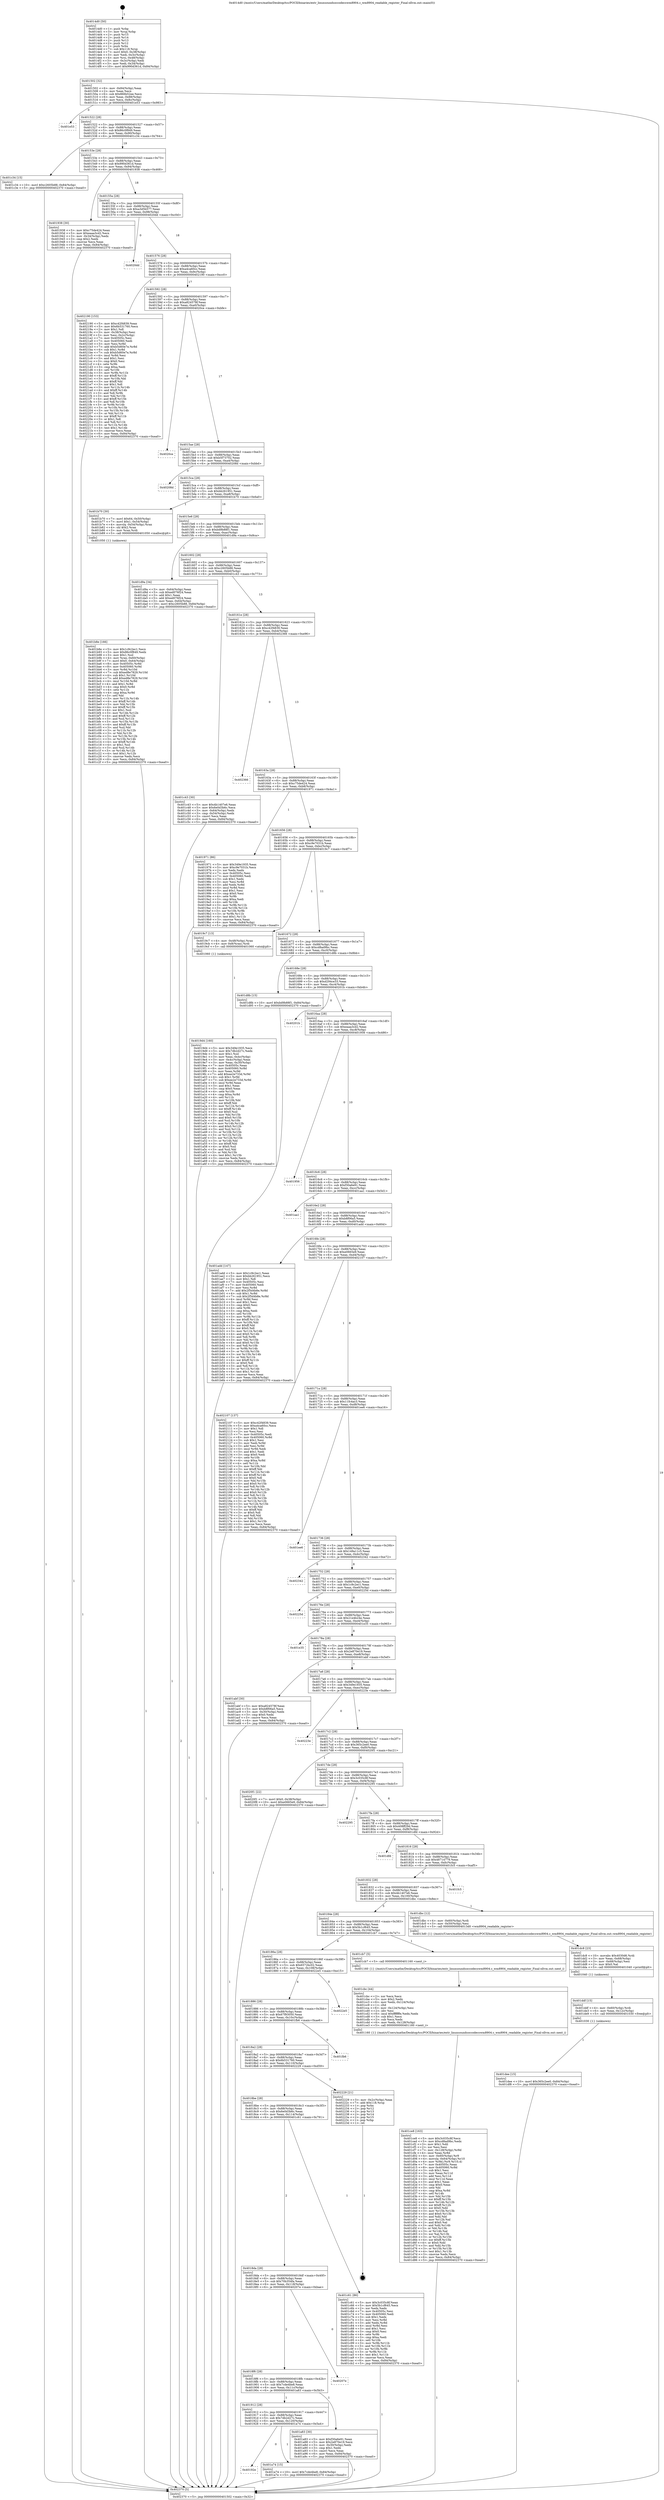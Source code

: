digraph "0x4014d0" {
  label = "0x4014d0 (/mnt/c/Users/mathe/Desktop/tcc/POCII/binaries/extr_linuxsoundsoccodecswm8904.c_wm8904_readable_register_Final-ollvm.out::main(0))"
  labelloc = "t"
  node[shape=record]

  Entry [label="",width=0.3,height=0.3,shape=circle,fillcolor=black,style=filled]
  "0x401502" [label="{
     0x401502 [32]\l
     | [instrs]\l
     &nbsp;&nbsp;0x401502 \<+6\>: mov -0x84(%rbp),%eax\l
     &nbsp;&nbsp;0x401508 \<+2\>: mov %eax,%ecx\l
     &nbsp;&nbsp;0x40150a \<+6\>: sub $0x866b52ee,%ecx\l
     &nbsp;&nbsp;0x401510 \<+6\>: mov %eax,-0x88(%rbp)\l
     &nbsp;&nbsp;0x401516 \<+6\>: mov %ecx,-0x8c(%rbp)\l
     &nbsp;&nbsp;0x40151c \<+6\>: je 0000000000401e53 \<main+0x983\>\l
  }"]
  "0x401e53" [label="{
     0x401e53\l
  }", style=dashed]
  "0x401522" [label="{
     0x401522 [28]\l
     | [instrs]\l
     &nbsp;&nbsp;0x401522 \<+5\>: jmp 0000000000401527 \<main+0x57\>\l
     &nbsp;&nbsp;0x401527 \<+6\>: mov -0x88(%rbp),%eax\l
     &nbsp;&nbsp;0x40152d \<+5\>: sub $0x86c0f849,%eax\l
     &nbsp;&nbsp;0x401532 \<+6\>: mov %eax,-0x90(%rbp)\l
     &nbsp;&nbsp;0x401538 \<+6\>: je 0000000000401c34 \<main+0x764\>\l
  }"]
  Exit [label="",width=0.3,height=0.3,shape=circle,fillcolor=black,style=filled,peripheries=2]
  "0x401c34" [label="{
     0x401c34 [15]\l
     | [instrs]\l
     &nbsp;&nbsp;0x401c34 \<+10\>: movl $0xc2605b88,-0x84(%rbp)\l
     &nbsp;&nbsp;0x401c3e \<+5\>: jmp 0000000000402370 \<main+0xea0\>\l
  }"]
  "0x40153e" [label="{
     0x40153e [28]\l
     | [instrs]\l
     &nbsp;&nbsp;0x40153e \<+5\>: jmp 0000000000401543 \<main+0x73\>\l
     &nbsp;&nbsp;0x401543 \<+6\>: mov -0x88(%rbp),%eax\l
     &nbsp;&nbsp;0x401549 \<+5\>: sub $0x990d361d,%eax\l
     &nbsp;&nbsp;0x40154e \<+6\>: mov %eax,-0x94(%rbp)\l
     &nbsp;&nbsp;0x401554 \<+6\>: je 0000000000401938 \<main+0x468\>\l
  }"]
  "0x401dee" [label="{
     0x401dee [15]\l
     | [instrs]\l
     &nbsp;&nbsp;0x401dee \<+10\>: movl $0x365c2ee0,-0x84(%rbp)\l
     &nbsp;&nbsp;0x401df8 \<+5\>: jmp 0000000000402370 \<main+0xea0\>\l
  }"]
  "0x401938" [label="{
     0x401938 [30]\l
     | [instrs]\l
     &nbsp;&nbsp;0x401938 \<+5\>: mov $0xc75de424,%eax\l
     &nbsp;&nbsp;0x40193d \<+5\>: mov $0xeaaa3cd2,%ecx\l
     &nbsp;&nbsp;0x401942 \<+3\>: mov -0x34(%rbp),%edx\l
     &nbsp;&nbsp;0x401945 \<+3\>: cmp $0x2,%edx\l
     &nbsp;&nbsp;0x401948 \<+3\>: cmovne %ecx,%eax\l
     &nbsp;&nbsp;0x40194b \<+6\>: mov %eax,-0x84(%rbp)\l
     &nbsp;&nbsp;0x401951 \<+5\>: jmp 0000000000402370 \<main+0xea0\>\l
  }"]
  "0x40155a" [label="{
     0x40155a [28]\l
     | [instrs]\l
     &nbsp;&nbsp;0x40155a \<+5\>: jmp 000000000040155f \<main+0x8f\>\l
     &nbsp;&nbsp;0x40155f \<+6\>: mov -0x88(%rbp),%eax\l
     &nbsp;&nbsp;0x401565 \<+5\>: sub $0xa3d5b577,%eax\l
     &nbsp;&nbsp;0x40156a \<+6\>: mov %eax,-0x98(%rbp)\l
     &nbsp;&nbsp;0x401570 \<+6\>: je 00000000004020dd \<main+0xc0d\>\l
  }"]
  "0x402370" [label="{
     0x402370 [5]\l
     | [instrs]\l
     &nbsp;&nbsp;0x402370 \<+5\>: jmp 0000000000401502 \<main+0x32\>\l
  }"]
  "0x4014d0" [label="{
     0x4014d0 [50]\l
     | [instrs]\l
     &nbsp;&nbsp;0x4014d0 \<+1\>: push %rbp\l
     &nbsp;&nbsp;0x4014d1 \<+3\>: mov %rsp,%rbp\l
     &nbsp;&nbsp;0x4014d4 \<+2\>: push %r15\l
     &nbsp;&nbsp;0x4014d6 \<+2\>: push %r14\l
     &nbsp;&nbsp;0x4014d8 \<+2\>: push %r13\l
     &nbsp;&nbsp;0x4014da \<+2\>: push %r12\l
     &nbsp;&nbsp;0x4014dc \<+1\>: push %rbx\l
     &nbsp;&nbsp;0x4014dd \<+7\>: sub $0x118,%rsp\l
     &nbsp;&nbsp;0x4014e4 \<+7\>: movl $0x0,-0x38(%rbp)\l
     &nbsp;&nbsp;0x4014eb \<+3\>: mov %edi,-0x3c(%rbp)\l
     &nbsp;&nbsp;0x4014ee \<+4\>: mov %rsi,-0x48(%rbp)\l
     &nbsp;&nbsp;0x4014f2 \<+3\>: mov -0x3c(%rbp),%edi\l
     &nbsp;&nbsp;0x4014f5 \<+3\>: mov %edi,-0x34(%rbp)\l
     &nbsp;&nbsp;0x4014f8 \<+10\>: movl $0x990d361d,-0x84(%rbp)\l
  }"]
  "0x401ddf" [label="{
     0x401ddf [15]\l
     | [instrs]\l
     &nbsp;&nbsp;0x401ddf \<+4\>: mov -0x60(%rbp),%rdi\l
     &nbsp;&nbsp;0x401de3 \<+6\>: mov %eax,-0x12c(%rbp)\l
     &nbsp;&nbsp;0x401de9 \<+5\>: call 0000000000401030 \<free@plt\>\l
     | [calls]\l
     &nbsp;&nbsp;0x401030 \{1\} (unknown)\l
  }"]
  "0x4020dd" [label="{
     0x4020dd\l
  }", style=dashed]
  "0x401576" [label="{
     0x401576 [28]\l
     | [instrs]\l
     &nbsp;&nbsp;0x401576 \<+5\>: jmp 000000000040157b \<main+0xab\>\l
     &nbsp;&nbsp;0x40157b \<+6\>: mov -0x88(%rbp),%eax\l
     &nbsp;&nbsp;0x401581 \<+5\>: sub $0xa4ca60cc,%eax\l
     &nbsp;&nbsp;0x401586 \<+6\>: mov %eax,-0x9c(%rbp)\l
     &nbsp;&nbsp;0x40158c \<+6\>: je 0000000000402190 \<main+0xcc0\>\l
  }"]
  "0x401dc8" [label="{
     0x401dc8 [23]\l
     | [instrs]\l
     &nbsp;&nbsp;0x401dc8 \<+10\>: movabs $0x4030d6,%rdi\l
     &nbsp;&nbsp;0x401dd2 \<+3\>: mov %eax,-0x68(%rbp)\l
     &nbsp;&nbsp;0x401dd5 \<+3\>: mov -0x68(%rbp),%esi\l
     &nbsp;&nbsp;0x401dd8 \<+2\>: mov $0x0,%al\l
     &nbsp;&nbsp;0x401dda \<+5\>: call 0000000000401040 \<printf@plt\>\l
     | [calls]\l
     &nbsp;&nbsp;0x401040 \{1\} (unknown)\l
  }"]
  "0x402190" [label="{
     0x402190 [153]\l
     | [instrs]\l
     &nbsp;&nbsp;0x402190 \<+5\>: mov $0xc42f4839,%eax\l
     &nbsp;&nbsp;0x402195 \<+5\>: mov $0x6b531760,%ecx\l
     &nbsp;&nbsp;0x40219a \<+2\>: mov $0x1,%dl\l
     &nbsp;&nbsp;0x40219c \<+3\>: mov -0x38(%rbp),%esi\l
     &nbsp;&nbsp;0x40219f \<+3\>: mov %esi,-0x2c(%rbp)\l
     &nbsp;&nbsp;0x4021a2 \<+7\>: mov 0x40505c,%esi\l
     &nbsp;&nbsp;0x4021a9 \<+7\>: mov 0x405060,%edi\l
     &nbsp;&nbsp;0x4021b0 \<+3\>: mov %esi,%r8d\l
     &nbsp;&nbsp;0x4021b3 \<+7\>: add $0xb5d60e7e,%r8d\l
     &nbsp;&nbsp;0x4021ba \<+4\>: sub $0x1,%r8d\l
     &nbsp;&nbsp;0x4021be \<+7\>: sub $0xb5d60e7e,%r8d\l
     &nbsp;&nbsp;0x4021c5 \<+4\>: imul %r8d,%esi\l
     &nbsp;&nbsp;0x4021c9 \<+3\>: and $0x1,%esi\l
     &nbsp;&nbsp;0x4021cc \<+3\>: cmp $0x0,%esi\l
     &nbsp;&nbsp;0x4021cf \<+4\>: sete %r9b\l
     &nbsp;&nbsp;0x4021d3 \<+3\>: cmp $0xa,%edi\l
     &nbsp;&nbsp;0x4021d6 \<+4\>: setl %r10b\l
     &nbsp;&nbsp;0x4021da \<+3\>: mov %r9b,%r11b\l
     &nbsp;&nbsp;0x4021dd \<+4\>: xor $0xff,%r11b\l
     &nbsp;&nbsp;0x4021e1 \<+3\>: mov %r10b,%bl\l
     &nbsp;&nbsp;0x4021e4 \<+3\>: xor $0xff,%bl\l
     &nbsp;&nbsp;0x4021e7 \<+3\>: xor $0x1,%dl\l
     &nbsp;&nbsp;0x4021ea \<+3\>: mov %r11b,%r14b\l
     &nbsp;&nbsp;0x4021ed \<+4\>: and $0xff,%r14b\l
     &nbsp;&nbsp;0x4021f1 \<+3\>: and %dl,%r9b\l
     &nbsp;&nbsp;0x4021f4 \<+3\>: mov %bl,%r15b\l
     &nbsp;&nbsp;0x4021f7 \<+4\>: and $0xff,%r15b\l
     &nbsp;&nbsp;0x4021fb \<+3\>: and %dl,%r10b\l
     &nbsp;&nbsp;0x4021fe \<+3\>: or %r9b,%r14b\l
     &nbsp;&nbsp;0x402201 \<+3\>: or %r10b,%r15b\l
     &nbsp;&nbsp;0x402204 \<+3\>: xor %r15b,%r14b\l
     &nbsp;&nbsp;0x402207 \<+3\>: or %bl,%r11b\l
     &nbsp;&nbsp;0x40220a \<+4\>: xor $0xff,%r11b\l
     &nbsp;&nbsp;0x40220e \<+3\>: or $0x1,%dl\l
     &nbsp;&nbsp;0x402211 \<+3\>: and %dl,%r11b\l
     &nbsp;&nbsp;0x402214 \<+3\>: or %r11b,%r14b\l
     &nbsp;&nbsp;0x402217 \<+4\>: test $0x1,%r14b\l
     &nbsp;&nbsp;0x40221b \<+3\>: cmovne %ecx,%eax\l
     &nbsp;&nbsp;0x40221e \<+6\>: mov %eax,-0x84(%rbp)\l
     &nbsp;&nbsp;0x402224 \<+5\>: jmp 0000000000402370 \<main+0xea0\>\l
  }"]
  "0x401592" [label="{
     0x401592 [28]\l
     | [instrs]\l
     &nbsp;&nbsp;0x401592 \<+5\>: jmp 0000000000401597 \<main+0xc7\>\l
     &nbsp;&nbsp;0x401597 \<+6\>: mov -0x88(%rbp),%eax\l
     &nbsp;&nbsp;0x40159d \<+5\>: sub $0xa824578f,%eax\l
     &nbsp;&nbsp;0x4015a2 \<+6\>: mov %eax,-0xa0(%rbp)\l
     &nbsp;&nbsp;0x4015a8 \<+6\>: je 00000000004020ce \<main+0xbfe\>\l
  }"]
  "0x401ce8" [label="{
     0x401ce8 [163]\l
     | [instrs]\l
     &nbsp;&nbsp;0x401ce8 \<+5\>: mov $0x3c035c8f,%ecx\l
     &nbsp;&nbsp;0x401ced \<+5\>: mov $0xcd8ad9bc,%edx\l
     &nbsp;&nbsp;0x401cf2 \<+3\>: mov $0x1,%dil\l
     &nbsp;&nbsp;0x401cf5 \<+2\>: xor %esi,%esi\l
     &nbsp;&nbsp;0x401cf7 \<+7\>: mov -0x128(%rbp),%r8d\l
     &nbsp;&nbsp;0x401cfe \<+4\>: imul %eax,%r8d\l
     &nbsp;&nbsp;0x401d02 \<+4\>: mov -0x60(%rbp),%r9\l
     &nbsp;&nbsp;0x401d06 \<+4\>: movslq -0x64(%rbp),%r10\l
     &nbsp;&nbsp;0x401d0a \<+4\>: mov %r8d,(%r9,%r10,4)\l
     &nbsp;&nbsp;0x401d0e \<+7\>: mov 0x40505c,%eax\l
     &nbsp;&nbsp;0x401d15 \<+8\>: mov 0x405060,%r8d\l
     &nbsp;&nbsp;0x401d1d \<+3\>: sub $0x1,%esi\l
     &nbsp;&nbsp;0x401d20 \<+3\>: mov %eax,%r11d\l
     &nbsp;&nbsp;0x401d23 \<+3\>: add %esi,%r11d\l
     &nbsp;&nbsp;0x401d26 \<+4\>: imul %r11d,%eax\l
     &nbsp;&nbsp;0x401d2a \<+3\>: and $0x1,%eax\l
     &nbsp;&nbsp;0x401d2d \<+3\>: cmp $0x0,%eax\l
     &nbsp;&nbsp;0x401d30 \<+3\>: sete %bl\l
     &nbsp;&nbsp;0x401d33 \<+4\>: cmp $0xa,%r8d\l
     &nbsp;&nbsp;0x401d37 \<+4\>: setl %r14b\l
     &nbsp;&nbsp;0x401d3b \<+3\>: mov %bl,%r15b\l
     &nbsp;&nbsp;0x401d3e \<+4\>: xor $0xff,%r15b\l
     &nbsp;&nbsp;0x401d42 \<+3\>: mov %r14b,%r12b\l
     &nbsp;&nbsp;0x401d45 \<+4\>: xor $0xff,%r12b\l
     &nbsp;&nbsp;0x401d49 \<+4\>: xor $0x0,%dil\l
     &nbsp;&nbsp;0x401d4d \<+3\>: mov %r15b,%r13b\l
     &nbsp;&nbsp;0x401d50 \<+4\>: and $0x0,%r13b\l
     &nbsp;&nbsp;0x401d54 \<+3\>: and %dil,%bl\l
     &nbsp;&nbsp;0x401d57 \<+3\>: mov %r12b,%al\l
     &nbsp;&nbsp;0x401d5a \<+2\>: and $0x0,%al\l
     &nbsp;&nbsp;0x401d5c \<+3\>: and %dil,%r14b\l
     &nbsp;&nbsp;0x401d5f \<+3\>: or %bl,%r13b\l
     &nbsp;&nbsp;0x401d62 \<+3\>: or %r14b,%al\l
     &nbsp;&nbsp;0x401d65 \<+3\>: xor %al,%r13b\l
     &nbsp;&nbsp;0x401d68 \<+3\>: or %r12b,%r15b\l
     &nbsp;&nbsp;0x401d6b \<+4\>: xor $0xff,%r15b\l
     &nbsp;&nbsp;0x401d6f \<+4\>: or $0x0,%dil\l
     &nbsp;&nbsp;0x401d73 \<+3\>: and %dil,%r15b\l
     &nbsp;&nbsp;0x401d76 \<+3\>: or %r15b,%r13b\l
     &nbsp;&nbsp;0x401d79 \<+4\>: test $0x1,%r13b\l
     &nbsp;&nbsp;0x401d7d \<+3\>: cmovne %edx,%ecx\l
     &nbsp;&nbsp;0x401d80 \<+6\>: mov %ecx,-0x84(%rbp)\l
     &nbsp;&nbsp;0x401d86 \<+5\>: jmp 0000000000402370 \<main+0xea0\>\l
  }"]
  "0x4020ce" [label="{
     0x4020ce\l
  }", style=dashed]
  "0x4015ae" [label="{
     0x4015ae [28]\l
     | [instrs]\l
     &nbsp;&nbsp;0x4015ae \<+5\>: jmp 00000000004015b3 \<main+0xe3\>\l
     &nbsp;&nbsp;0x4015b3 \<+6\>: mov -0x88(%rbp),%eax\l
     &nbsp;&nbsp;0x4015b9 \<+5\>: sub $0xb5f73702,%eax\l
     &nbsp;&nbsp;0x4015be \<+6\>: mov %eax,-0xa4(%rbp)\l
     &nbsp;&nbsp;0x4015c4 \<+6\>: je 000000000040208d \<main+0xbbd\>\l
  }"]
  "0x401cbc" [label="{
     0x401cbc [44]\l
     | [instrs]\l
     &nbsp;&nbsp;0x401cbc \<+2\>: xor %ecx,%ecx\l
     &nbsp;&nbsp;0x401cbe \<+5\>: mov $0x2,%edx\l
     &nbsp;&nbsp;0x401cc3 \<+6\>: mov %edx,-0x124(%rbp)\l
     &nbsp;&nbsp;0x401cc9 \<+1\>: cltd\l
     &nbsp;&nbsp;0x401cca \<+6\>: mov -0x124(%rbp),%esi\l
     &nbsp;&nbsp;0x401cd0 \<+2\>: idiv %esi\l
     &nbsp;&nbsp;0x401cd2 \<+6\>: imul $0xfffffffe,%edx,%edx\l
     &nbsp;&nbsp;0x401cd8 \<+3\>: sub $0x1,%ecx\l
     &nbsp;&nbsp;0x401cdb \<+2\>: sub %ecx,%edx\l
     &nbsp;&nbsp;0x401cdd \<+6\>: mov %edx,-0x128(%rbp)\l
     &nbsp;&nbsp;0x401ce3 \<+5\>: call 0000000000401160 \<next_i\>\l
     | [calls]\l
     &nbsp;&nbsp;0x401160 \{1\} (/mnt/c/Users/mathe/Desktop/tcc/POCII/binaries/extr_linuxsoundsoccodecswm8904.c_wm8904_readable_register_Final-ollvm.out::next_i)\l
  }"]
  "0x40208d" [label="{
     0x40208d\l
  }", style=dashed]
  "0x4015ca" [label="{
     0x4015ca [28]\l
     | [instrs]\l
     &nbsp;&nbsp;0x4015ca \<+5\>: jmp 00000000004015cf \<main+0xff\>\l
     &nbsp;&nbsp;0x4015cf \<+6\>: mov -0x88(%rbp),%eax\l
     &nbsp;&nbsp;0x4015d5 \<+5\>: sub $0xbb261951,%eax\l
     &nbsp;&nbsp;0x4015da \<+6\>: mov %eax,-0xa8(%rbp)\l
     &nbsp;&nbsp;0x4015e0 \<+6\>: je 0000000000401b70 \<main+0x6a0\>\l
  }"]
  "0x401b8e" [label="{
     0x401b8e [166]\l
     | [instrs]\l
     &nbsp;&nbsp;0x401b8e \<+5\>: mov $0x1c9c2ec1,%ecx\l
     &nbsp;&nbsp;0x401b93 \<+5\>: mov $0x86c0f849,%edx\l
     &nbsp;&nbsp;0x401b98 \<+3\>: mov $0x1,%sil\l
     &nbsp;&nbsp;0x401b9b \<+4\>: mov %rax,-0x60(%rbp)\l
     &nbsp;&nbsp;0x401b9f \<+7\>: movl $0x0,-0x64(%rbp)\l
     &nbsp;&nbsp;0x401ba6 \<+8\>: mov 0x40505c,%r8d\l
     &nbsp;&nbsp;0x401bae \<+8\>: mov 0x405060,%r9d\l
     &nbsp;&nbsp;0x401bb6 \<+3\>: mov %r8d,%r10d\l
     &nbsp;&nbsp;0x401bb9 \<+7\>: sub $0xed8e7829,%r10d\l
     &nbsp;&nbsp;0x401bc0 \<+4\>: sub $0x1,%r10d\l
     &nbsp;&nbsp;0x401bc4 \<+7\>: add $0xed8e7829,%r10d\l
     &nbsp;&nbsp;0x401bcb \<+4\>: imul %r10d,%r8d\l
     &nbsp;&nbsp;0x401bcf \<+4\>: and $0x1,%r8d\l
     &nbsp;&nbsp;0x401bd3 \<+4\>: cmp $0x0,%r8d\l
     &nbsp;&nbsp;0x401bd7 \<+4\>: sete %r11b\l
     &nbsp;&nbsp;0x401bdb \<+4\>: cmp $0xa,%r9d\l
     &nbsp;&nbsp;0x401bdf \<+3\>: setl %bl\l
     &nbsp;&nbsp;0x401be2 \<+3\>: mov %r11b,%r14b\l
     &nbsp;&nbsp;0x401be5 \<+4\>: xor $0xff,%r14b\l
     &nbsp;&nbsp;0x401be9 \<+3\>: mov %bl,%r15b\l
     &nbsp;&nbsp;0x401bec \<+4\>: xor $0xff,%r15b\l
     &nbsp;&nbsp;0x401bf0 \<+4\>: xor $0x1,%sil\l
     &nbsp;&nbsp;0x401bf4 \<+3\>: mov %r14b,%r12b\l
     &nbsp;&nbsp;0x401bf7 \<+4\>: and $0xff,%r12b\l
     &nbsp;&nbsp;0x401bfb \<+3\>: and %sil,%r11b\l
     &nbsp;&nbsp;0x401bfe \<+3\>: mov %r15b,%r13b\l
     &nbsp;&nbsp;0x401c01 \<+4\>: and $0xff,%r13b\l
     &nbsp;&nbsp;0x401c05 \<+3\>: and %sil,%bl\l
     &nbsp;&nbsp;0x401c08 \<+3\>: or %r11b,%r12b\l
     &nbsp;&nbsp;0x401c0b \<+3\>: or %bl,%r13b\l
     &nbsp;&nbsp;0x401c0e \<+3\>: xor %r13b,%r12b\l
     &nbsp;&nbsp;0x401c11 \<+3\>: or %r15b,%r14b\l
     &nbsp;&nbsp;0x401c14 \<+4\>: xor $0xff,%r14b\l
     &nbsp;&nbsp;0x401c18 \<+4\>: or $0x1,%sil\l
     &nbsp;&nbsp;0x401c1c \<+3\>: and %sil,%r14b\l
     &nbsp;&nbsp;0x401c1f \<+3\>: or %r14b,%r12b\l
     &nbsp;&nbsp;0x401c22 \<+4\>: test $0x1,%r12b\l
     &nbsp;&nbsp;0x401c26 \<+3\>: cmovne %edx,%ecx\l
     &nbsp;&nbsp;0x401c29 \<+6\>: mov %ecx,-0x84(%rbp)\l
     &nbsp;&nbsp;0x401c2f \<+5\>: jmp 0000000000402370 \<main+0xea0\>\l
  }"]
  "0x401b70" [label="{
     0x401b70 [30]\l
     | [instrs]\l
     &nbsp;&nbsp;0x401b70 \<+7\>: movl $0x64,-0x50(%rbp)\l
     &nbsp;&nbsp;0x401b77 \<+7\>: movl $0x1,-0x54(%rbp)\l
     &nbsp;&nbsp;0x401b7e \<+4\>: movslq -0x54(%rbp),%rax\l
     &nbsp;&nbsp;0x401b82 \<+4\>: shl $0x2,%rax\l
     &nbsp;&nbsp;0x401b86 \<+3\>: mov %rax,%rdi\l
     &nbsp;&nbsp;0x401b89 \<+5\>: call 0000000000401050 \<malloc@plt\>\l
     | [calls]\l
     &nbsp;&nbsp;0x401050 \{1\} (unknown)\l
  }"]
  "0x4015e6" [label="{
     0x4015e6 [28]\l
     | [instrs]\l
     &nbsp;&nbsp;0x4015e6 \<+5\>: jmp 00000000004015eb \<main+0x11b\>\l
     &nbsp;&nbsp;0x4015eb \<+6\>: mov -0x88(%rbp),%eax\l
     &nbsp;&nbsp;0x4015f1 \<+5\>: sub $0xbd9b88f1,%eax\l
     &nbsp;&nbsp;0x4015f6 \<+6\>: mov %eax,-0xac(%rbp)\l
     &nbsp;&nbsp;0x4015fc \<+6\>: je 0000000000401d9a \<main+0x8ca\>\l
  }"]
  "0x40192e" [label="{
     0x40192e\l
  }", style=dashed]
  "0x401d9a" [label="{
     0x401d9a [34]\l
     | [instrs]\l
     &nbsp;&nbsp;0x401d9a \<+3\>: mov -0x64(%rbp),%eax\l
     &nbsp;&nbsp;0x401d9d \<+5\>: sub $0xed076f24,%eax\l
     &nbsp;&nbsp;0x401da2 \<+3\>: add $0x1,%eax\l
     &nbsp;&nbsp;0x401da5 \<+5\>: add $0xed076f24,%eax\l
     &nbsp;&nbsp;0x401daa \<+3\>: mov %eax,-0x64(%rbp)\l
     &nbsp;&nbsp;0x401dad \<+10\>: movl $0xc2605b88,-0x84(%rbp)\l
     &nbsp;&nbsp;0x401db7 \<+5\>: jmp 0000000000402370 \<main+0xea0\>\l
  }"]
  "0x401602" [label="{
     0x401602 [28]\l
     | [instrs]\l
     &nbsp;&nbsp;0x401602 \<+5\>: jmp 0000000000401607 \<main+0x137\>\l
     &nbsp;&nbsp;0x401607 \<+6\>: mov -0x88(%rbp),%eax\l
     &nbsp;&nbsp;0x40160d \<+5\>: sub $0xc2605b88,%eax\l
     &nbsp;&nbsp;0x401612 \<+6\>: mov %eax,-0xb0(%rbp)\l
     &nbsp;&nbsp;0x401618 \<+6\>: je 0000000000401c43 \<main+0x773\>\l
  }"]
  "0x401a74" [label="{
     0x401a74 [15]\l
     | [instrs]\l
     &nbsp;&nbsp;0x401a74 \<+10\>: movl $0x7cde4be8,-0x84(%rbp)\l
     &nbsp;&nbsp;0x401a7e \<+5\>: jmp 0000000000402370 \<main+0xea0\>\l
  }"]
  "0x401c43" [label="{
     0x401c43 [30]\l
     | [instrs]\l
     &nbsp;&nbsp;0x401c43 \<+5\>: mov $0x4b1407e6,%eax\l
     &nbsp;&nbsp;0x401c48 \<+5\>: mov $0x6e0d3b6c,%ecx\l
     &nbsp;&nbsp;0x401c4d \<+3\>: mov -0x64(%rbp),%edx\l
     &nbsp;&nbsp;0x401c50 \<+3\>: cmp -0x54(%rbp),%edx\l
     &nbsp;&nbsp;0x401c53 \<+3\>: cmovl %ecx,%eax\l
     &nbsp;&nbsp;0x401c56 \<+6\>: mov %eax,-0x84(%rbp)\l
     &nbsp;&nbsp;0x401c5c \<+5\>: jmp 0000000000402370 \<main+0xea0\>\l
  }"]
  "0x40161e" [label="{
     0x40161e [28]\l
     | [instrs]\l
     &nbsp;&nbsp;0x40161e \<+5\>: jmp 0000000000401623 \<main+0x153\>\l
     &nbsp;&nbsp;0x401623 \<+6\>: mov -0x88(%rbp),%eax\l
     &nbsp;&nbsp;0x401629 \<+5\>: sub $0xc42f4839,%eax\l
     &nbsp;&nbsp;0x40162e \<+6\>: mov %eax,-0xb4(%rbp)\l
     &nbsp;&nbsp;0x401634 \<+6\>: je 0000000000402366 \<main+0xe96\>\l
  }"]
  "0x401912" [label="{
     0x401912 [28]\l
     | [instrs]\l
     &nbsp;&nbsp;0x401912 \<+5\>: jmp 0000000000401917 \<main+0x447\>\l
     &nbsp;&nbsp;0x401917 \<+6\>: mov -0x88(%rbp),%eax\l
     &nbsp;&nbsp;0x40191d \<+5\>: sub $0x7db2d27c,%eax\l
     &nbsp;&nbsp;0x401922 \<+6\>: mov %eax,-0x120(%rbp)\l
     &nbsp;&nbsp;0x401928 \<+6\>: je 0000000000401a74 \<main+0x5a4\>\l
  }"]
  "0x402366" [label="{
     0x402366\l
  }", style=dashed]
  "0x40163a" [label="{
     0x40163a [28]\l
     | [instrs]\l
     &nbsp;&nbsp;0x40163a \<+5\>: jmp 000000000040163f \<main+0x16f\>\l
     &nbsp;&nbsp;0x40163f \<+6\>: mov -0x88(%rbp),%eax\l
     &nbsp;&nbsp;0x401645 \<+5\>: sub $0xc75de424,%eax\l
     &nbsp;&nbsp;0x40164a \<+6\>: mov %eax,-0xb8(%rbp)\l
     &nbsp;&nbsp;0x401650 \<+6\>: je 0000000000401971 \<main+0x4a1\>\l
  }"]
  "0x401a83" [label="{
     0x401a83 [30]\l
     | [instrs]\l
     &nbsp;&nbsp;0x401a83 \<+5\>: mov $0xf30a6e91,%eax\l
     &nbsp;&nbsp;0x401a88 \<+5\>: mov $0x2e870e19,%ecx\l
     &nbsp;&nbsp;0x401a8d \<+3\>: mov -0x30(%rbp),%edx\l
     &nbsp;&nbsp;0x401a90 \<+3\>: cmp $0x1,%edx\l
     &nbsp;&nbsp;0x401a93 \<+3\>: cmovl %ecx,%eax\l
     &nbsp;&nbsp;0x401a96 \<+6\>: mov %eax,-0x84(%rbp)\l
     &nbsp;&nbsp;0x401a9c \<+5\>: jmp 0000000000402370 \<main+0xea0\>\l
  }"]
  "0x401971" [label="{
     0x401971 [86]\l
     | [instrs]\l
     &nbsp;&nbsp;0x401971 \<+5\>: mov $0x349e1935,%eax\l
     &nbsp;&nbsp;0x401976 \<+5\>: mov $0xc9e7031b,%ecx\l
     &nbsp;&nbsp;0x40197b \<+2\>: xor %edx,%edx\l
     &nbsp;&nbsp;0x40197d \<+7\>: mov 0x40505c,%esi\l
     &nbsp;&nbsp;0x401984 \<+7\>: mov 0x405060,%edi\l
     &nbsp;&nbsp;0x40198b \<+3\>: sub $0x1,%edx\l
     &nbsp;&nbsp;0x40198e \<+3\>: mov %esi,%r8d\l
     &nbsp;&nbsp;0x401991 \<+3\>: add %edx,%r8d\l
     &nbsp;&nbsp;0x401994 \<+4\>: imul %r8d,%esi\l
     &nbsp;&nbsp;0x401998 \<+3\>: and $0x1,%esi\l
     &nbsp;&nbsp;0x40199b \<+3\>: cmp $0x0,%esi\l
     &nbsp;&nbsp;0x40199e \<+4\>: sete %r9b\l
     &nbsp;&nbsp;0x4019a2 \<+3\>: cmp $0xa,%edi\l
     &nbsp;&nbsp;0x4019a5 \<+4\>: setl %r10b\l
     &nbsp;&nbsp;0x4019a9 \<+3\>: mov %r9b,%r11b\l
     &nbsp;&nbsp;0x4019ac \<+3\>: and %r10b,%r11b\l
     &nbsp;&nbsp;0x4019af \<+3\>: xor %r10b,%r9b\l
     &nbsp;&nbsp;0x4019b2 \<+3\>: or %r9b,%r11b\l
     &nbsp;&nbsp;0x4019b5 \<+4\>: test $0x1,%r11b\l
     &nbsp;&nbsp;0x4019b9 \<+3\>: cmovne %ecx,%eax\l
     &nbsp;&nbsp;0x4019bc \<+6\>: mov %eax,-0x84(%rbp)\l
     &nbsp;&nbsp;0x4019c2 \<+5\>: jmp 0000000000402370 \<main+0xea0\>\l
  }"]
  "0x401656" [label="{
     0x401656 [28]\l
     | [instrs]\l
     &nbsp;&nbsp;0x401656 \<+5\>: jmp 000000000040165b \<main+0x18b\>\l
     &nbsp;&nbsp;0x40165b \<+6\>: mov -0x88(%rbp),%eax\l
     &nbsp;&nbsp;0x401661 \<+5\>: sub $0xc9e7031b,%eax\l
     &nbsp;&nbsp;0x401666 \<+6\>: mov %eax,-0xbc(%rbp)\l
     &nbsp;&nbsp;0x40166c \<+6\>: je 00000000004019c7 \<main+0x4f7\>\l
  }"]
  "0x4018f6" [label="{
     0x4018f6 [28]\l
     | [instrs]\l
     &nbsp;&nbsp;0x4018f6 \<+5\>: jmp 00000000004018fb \<main+0x42b\>\l
     &nbsp;&nbsp;0x4018fb \<+6\>: mov -0x88(%rbp),%eax\l
     &nbsp;&nbsp;0x401901 \<+5\>: sub $0x7cde4be8,%eax\l
     &nbsp;&nbsp;0x401906 \<+6\>: mov %eax,-0x11c(%rbp)\l
     &nbsp;&nbsp;0x40190c \<+6\>: je 0000000000401a83 \<main+0x5b3\>\l
  }"]
  "0x4019c7" [label="{
     0x4019c7 [13]\l
     | [instrs]\l
     &nbsp;&nbsp;0x4019c7 \<+4\>: mov -0x48(%rbp),%rax\l
     &nbsp;&nbsp;0x4019cb \<+4\>: mov 0x8(%rax),%rdi\l
     &nbsp;&nbsp;0x4019cf \<+5\>: call 0000000000401060 \<atoi@plt\>\l
     | [calls]\l
     &nbsp;&nbsp;0x401060 \{1\} (unknown)\l
  }"]
  "0x401672" [label="{
     0x401672 [28]\l
     | [instrs]\l
     &nbsp;&nbsp;0x401672 \<+5\>: jmp 0000000000401677 \<main+0x1a7\>\l
     &nbsp;&nbsp;0x401677 \<+6\>: mov -0x88(%rbp),%eax\l
     &nbsp;&nbsp;0x40167d \<+5\>: sub $0xcd8ad9bc,%eax\l
     &nbsp;&nbsp;0x401682 \<+6\>: mov %eax,-0xc0(%rbp)\l
     &nbsp;&nbsp;0x401688 \<+6\>: je 0000000000401d8b \<main+0x8bb\>\l
  }"]
  "0x4019d4" [label="{
     0x4019d4 [160]\l
     | [instrs]\l
     &nbsp;&nbsp;0x4019d4 \<+5\>: mov $0x349e1935,%ecx\l
     &nbsp;&nbsp;0x4019d9 \<+5\>: mov $0x7db2d27c,%edx\l
     &nbsp;&nbsp;0x4019de \<+3\>: mov $0x1,%sil\l
     &nbsp;&nbsp;0x4019e1 \<+3\>: mov %eax,-0x4c(%rbp)\l
     &nbsp;&nbsp;0x4019e4 \<+3\>: mov -0x4c(%rbp),%eax\l
     &nbsp;&nbsp;0x4019e7 \<+3\>: mov %eax,-0x30(%rbp)\l
     &nbsp;&nbsp;0x4019ea \<+7\>: mov 0x40505c,%eax\l
     &nbsp;&nbsp;0x4019f1 \<+8\>: mov 0x405060,%r8d\l
     &nbsp;&nbsp;0x4019f9 \<+3\>: mov %eax,%r9d\l
     &nbsp;&nbsp;0x4019fc \<+7\>: add $0xee2e733d,%r9d\l
     &nbsp;&nbsp;0x401a03 \<+4\>: sub $0x1,%r9d\l
     &nbsp;&nbsp;0x401a07 \<+7\>: sub $0xee2e733d,%r9d\l
     &nbsp;&nbsp;0x401a0e \<+4\>: imul %r9d,%eax\l
     &nbsp;&nbsp;0x401a12 \<+3\>: and $0x1,%eax\l
     &nbsp;&nbsp;0x401a15 \<+3\>: cmp $0x0,%eax\l
     &nbsp;&nbsp;0x401a18 \<+4\>: sete %r10b\l
     &nbsp;&nbsp;0x401a1c \<+4\>: cmp $0xa,%r8d\l
     &nbsp;&nbsp;0x401a20 \<+4\>: setl %r11b\l
     &nbsp;&nbsp;0x401a24 \<+3\>: mov %r10b,%bl\l
     &nbsp;&nbsp;0x401a27 \<+3\>: xor $0xff,%bl\l
     &nbsp;&nbsp;0x401a2a \<+3\>: mov %r11b,%r14b\l
     &nbsp;&nbsp;0x401a2d \<+4\>: xor $0xff,%r14b\l
     &nbsp;&nbsp;0x401a31 \<+4\>: xor $0x0,%sil\l
     &nbsp;&nbsp;0x401a35 \<+3\>: mov %bl,%r15b\l
     &nbsp;&nbsp;0x401a38 \<+4\>: and $0x0,%r15b\l
     &nbsp;&nbsp;0x401a3c \<+3\>: and %sil,%r10b\l
     &nbsp;&nbsp;0x401a3f \<+3\>: mov %r14b,%r12b\l
     &nbsp;&nbsp;0x401a42 \<+4\>: and $0x0,%r12b\l
     &nbsp;&nbsp;0x401a46 \<+3\>: and %sil,%r11b\l
     &nbsp;&nbsp;0x401a49 \<+3\>: or %r10b,%r15b\l
     &nbsp;&nbsp;0x401a4c \<+3\>: or %r11b,%r12b\l
     &nbsp;&nbsp;0x401a4f \<+3\>: xor %r12b,%r15b\l
     &nbsp;&nbsp;0x401a52 \<+3\>: or %r14b,%bl\l
     &nbsp;&nbsp;0x401a55 \<+3\>: xor $0xff,%bl\l
     &nbsp;&nbsp;0x401a58 \<+4\>: or $0x0,%sil\l
     &nbsp;&nbsp;0x401a5c \<+3\>: and %sil,%bl\l
     &nbsp;&nbsp;0x401a5f \<+3\>: or %bl,%r15b\l
     &nbsp;&nbsp;0x401a62 \<+4\>: test $0x1,%r15b\l
     &nbsp;&nbsp;0x401a66 \<+3\>: cmovne %edx,%ecx\l
     &nbsp;&nbsp;0x401a69 \<+6\>: mov %ecx,-0x84(%rbp)\l
     &nbsp;&nbsp;0x401a6f \<+5\>: jmp 0000000000402370 \<main+0xea0\>\l
  }"]
  "0x40207e" [label="{
     0x40207e\l
  }", style=dashed]
  "0x401d8b" [label="{
     0x401d8b [15]\l
     | [instrs]\l
     &nbsp;&nbsp;0x401d8b \<+10\>: movl $0xbd9b88f1,-0x84(%rbp)\l
     &nbsp;&nbsp;0x401d95 \<+5\>: jmp 0000000000402370 \<main+0xea0\>\l
  }"]
  "0x40168e" [label="{
     0x40168e [28]\l
     | [instrs]\l
     &nbsp;&nbsp;0x40168e \<+5\>: jmp 0000000000401693 \<main+0x1c3\>\l
     &nbsp;&nbsp;0x401693 \<+6\>: mov -0x88(%rbp),%eax\l
     &nbsp;&nbsp;0x401699 \<+5\>: sub $0xd294ce33,%eax\l
     &nbsp;&nbsp;0x40169e \<+6\>: mov %eax,-0xc4(%rbp)\l
     &nbsp;&nbsp;0x4016a4 \<+6\>: je 000000000040201b \<main+0xb4b\>\l
  }"]
  "0x4018da" [label="{
     0x4018da [28]\l
     | [instrs]\l
     &nbsp;&nbsp;0x4018da \<+5\>: jmp 00000000004018df \<main+0x40f\>\l
     &nbsp;&nbsp;0x4018df \<+6\>: mov -0x88(%rbp),%eax\l
     &nbsp;&nbsp;0x4018e5 \<+5\>: sub $0x70b354fa,%eax\l
     &nbsp;&nbsp;0x4018ea \<+6\>: mov %eax,-0x118(%rbp)\l
     &nbsp;&nbsp;0x4018f0 \<+6\>: je 000000000040207e \<main+0xbae\>\l
  }"]
  "0x40201b" [label="{
     0x40201b\l
  }", style=dashed]
  "0x4016aa" [label="{
     0x4016aa [28]\l
     | [instrs]\l
     &nbsp;&nbsp;0x4016aa \<+5\>: jmp 00000000004016af \<main+0x1df\>\l
     &nbsp;&nbsp;0x4016af \<+6\>: mov -0x88(%rbp),%eax\l
     &nbsp;&nbsp;0x4016b5 \<+5\>: sub $0xeaaa3cd2,%eax\l
     &nbsp;&nbsp;0x4016ba \<+6\>: mov %eax,-0xc8(%rbp)\l
     &nbsp;&nbsp;0x4016c0 \<+6\>: je 0000000000401956 \<main+0x486\>\l
  }"]
  "0x401c61" [label="{
     0x401c61 [86]\l
     | [instrs]\l
     &nbsp;&nbsp;0x401c61 \<+5\>: mov $0x3c035c8f,%eax\l
     &nbsp;&nbsp;0x401c66 \<+5\>: mov $0x5b1cf645,%ecx\l
     &nbsp;&nbsp;0x401c6b \<+2\>: xor %edx,%edx\l
     &nbsp;&nbsp;0x401c6d \<+7\>: mov 0x40505c,%esi\l
     &nbsp;&nbsp;0x401c74 \<+7\>: mov 0x405060,%edi\l
     &nbsp;&nbsp;0x401c7b \<+3\>: sub $0x1,%edx\l
     &nbsp;&nbsp;0x401c7e \<+3\>: mov %esi,%r8d\l
     &nbsp;&nbsp;0x401c81 \<+3\>: add %edx,%r8d\l
     &nbsp;&nbsp;0x401c84 \<+4\>: imul %r8d,%esi\l
     &nbsp;&nbsp;0x401c88 \<+3\>: and $0x1,%esi\l
     &nbsp;&nbsp;0x401c8b \<+3\>: cmp $0x0,%esi\l
     &nbsp;&nbsp;0x401c8e \<+4\>: sete %r9b\l
     &nbsp;&nbsp;0x401c92 \<+3\>: cmp $0xa,%edi\l
     &nbsp;&nbsp;0x401c95 \<+4\>: setl %r10b\l
     &nbsp;&nbsp;0x401c99 \<+3\>: mov %r9b,%r11b\l
     &nbsp;&nbsp;0x401c9c \<+3\>: and %r10b,%r11b\l
     &nbsp;&nbsp;0x401c9f \<+3\>: xor %r10b,%r9b\l
     &nbsp;&nbsp;0x401ca2 \<+3\>: or %r9b,%r11b\l
     &nbsp;&nbsp;0x401ca5 \<+4\>: test $0x1,%r11b\l
     &nbsp;&nbsp;0x401ca9 \<+3\>: cmovne %ecx,%eax\l
     &nbsp;&nbsp;0x401cac \<+6\>: mov %eax,-0x84(%rbp)\l
     &nbsp;&nbsp;0x401cb2 \<+5\>: jmp 0000000000402370 \<main+0xea0\>\l
  }"]
  "0x401956" [label="{
     0x401956\l
  }", style=dashed]
  "0x4016c6" [label="{
     0x4016c6 [28]\l
     | [instrs]\l
     &nbsp;&nbsp;0x4016c6 \<+5\>: jmp 00000000004016cb \<main+0x1fb\>\l
     &nbsp;&nbsp;0x4016cb \<+6\>: mov -0x88(%rbp),%eax\l
     &nbsp;&nbsp;0x4016d1 \<+5\>: sub $0xf30a6e91,%eax\l
     &nbsp;&nbsp;0x4016d6 \<+6\>: mov %eax,-0xcc(%rbp)\l
     &nbsp;&nbsp;0x4016dc \<+6\>: je 0000000000401aa1 \<main+0x5d1\>\l
  }"]
  "0x4018be" [label="{
     0x4018be [28]\l
     | [instrs]\l
     &nbsp;&nbsp;0x4018be \<+5\>: jmp 00000000004018c3 \<main+0x3f3\>\l
     &nbsp;&nbsp;0x4018c3 \<+6\>: mov -0x88(%rbp),%eax\l
     &nbsp;&nbsp;0x4018c9 \<+5\>: sub $0x6e0d3b6c,%eax\l
     &nbsp;&nbsp;0x4018ce \<+6\>: mov %eax,-0x114(%rbp)\l
     &nbsp;&nbsp;0x4018d4 \<+6\>: je 0000000000401c61 \<main+0x791\>\l
  }"]
  "0x401aa1" [label="{
     0x401aa1\l
  }", style=dashed]
  "0x4016e2" [label="{
     0x4016e2 [28]\l
     | [instrs]\l
     &nbsp;&nbsp;0x4016e2 \<+5\>: jmp 00000000004016e7 \<main+0x217\>\l
     &nbsp;&nbsp;0x4016e7 \<+6\>: mov -0x88(%rbp),%eax\l
     &nbsp;&nbsp;0x4016ed \<+5\>: sub $0xb8f06a5,%eax\l
     &nbsp;&nbsp;0x4016f2 \<+6\>: mov %eax,-0xd0(%rbp)\l
     &nbsp;&nbsp;0x4016f8 \<+6\>: je 0000000000401add \<main+0x60d\>\l
  }"]
  "0x402229" [label="{
     0x402229 [21]\l
     | [instrs]\l
     &nbsp;&nbsp;0x402229 \<+3\>: mov -0x2c(%rbp),%eax\l
     &nbsp;&nbsp;0x40222c \<+7\>: add $0x118,%rsp\l
     &nbsp;&nbsp;0x402233 \<+1\>: pop %rbx\l
     &nbsp;&nbsp;0x402234 \<+2\>: pop %r12\l
     &nbsp;&nbsp;0x402236 \<+2\>: pop %r13\l
     &nbsp;&nbsp;0x402238 \<+2\>: pop %r14\l
     &nbsp;&nbsp;0x40223a \<+2\>: pop %r15\l
     &nbsp;&nbsp;0x40223c \<+1\>: pop %rbp\l
     &nbsp;&nbsp;0x40223d \<+1\>: ret\l
  }"]
  "0x401add" [label="{
     0x401add [147]\l
     | [instrs]\l
     &nbsp;&nbsp;0x401add \<+5\>: mov $0x1c9c2ec1,%eax\l
     &nbsp;&nbsp;0x401ae2 \<+5\>: mov $0xbb261951,%ecx\l
     &nbsp;&nbsp;0x401ae7 \<+2\>: mov $0x1,%dl\l
     &nbsp;&nbsp;0x401ae9 \<+7\>: mov 0x40505c,%esi\l
     &nbsp;&nbsp;0x401af0 \<+7\>: mov 0x405060,%edi\l
     &nbsp;&nbsp;0x401af7 \<+3\>: mov %esi,%r8d\l
     &nbsp;&nbsp;0x401afa \<+7\>: add $0x2f5d4b8e,%r8d\l
     &nbsp;&nbsp;0x401b01 \<+4\>: sub $0x1,%r8d\l
     &nbsp;&nbsp;0x401b05 \<+7\>: sub $0x2f5d4b8e,%r8d\l
     &nbsp;&nbsp;0x401b0c \<+4\>: imul %r8d,%esi\l
     &nbsp;&nbsp;0x401b10 \<+3\>: and $0x1,%esi\l
     &nbsp;&nbsp;0x401b13 \<+3\>: cmp $0x0,%esi\l
     &nbsp;&nbsp;0x401b16 \<+4\>: sete %r9b\l
     &nbsp;&nbsp;0x401b1a \<+3\>: cmp $0xa,%edi\l
     &nbsp;&nbsp;0x401b1d \<+4\>: setl %r10b\l
     &nbsp;&nbsp;0x401b21 \<+3\>: mov %r9b,%r11b\l
     &nbsp;&nbsp;0x401b24 \<+4\>: xor $0xff,%r11b\l
     &nbsp;&nbsp;0x401b28 \<+3\>: mov %r10b,%bl\l
     &nbsp;&nbsp;0x401b2b \<+3\>: xor $0xff,%bl\l
     &nbsp;&nbsp;0x401b2e \<+3\>: xor $0x0,%dl\l
     &nbsp;&nbsp;0x401b31 \<+3\>: mov %r11b,%r14b\l
     &nbsp;&nbsp;0x401b34 \<+4\>: and $0x0,%r14b\l
     &nbsp;&nbsp;0x401b38 \<+3\>: and %dl,%r9b\l
     &nbsp;&nbsp;0x401b3b \<+3\>: mov %bl,%r15b\l
     &nbsp;&nbsp;0x401b3e \<+4\>: and $0x0,%r15b\l
     &nbsp;&nbsp;0x401b42 \<+3\>: and %dl,%r10b\l
     &nbsp;&nbsp;0x401b45 \<+3\>: or %r9b,%r14b\l
     &nbsp;&nbsp;0x401b48 \<+3\>: or %r10b,%r15b\l
     &nbsp;&nbsp;0x401b4b \<+3\>: xor %r15b,%r14b\l
     &nbsp;&nbsp;0x401b4e \<+3\>: or %bl,%r11b\l
     &nbsp;&nbsp;0x401b51 \<+4\>: xor $0xff,%r11b\l
     &nbsp;&nbsp;0x401b55 \<+3\>: or $0x0,%dl\l
     &nbsp;&nbsp;0x401b58 \<+3\>: and %dl,%r11b\l
     &nbsp;&nbsp;0x401b5b \<+3\>: or %r11b,%r14b\l
     &nbsp;&nbsp;0x401b5e \<+4\>: test $0x1,%r14b\l
     &nbsp;&nbsp;0x401b62 \<+3\>: cmovne %ecx,%eax\l
     &nbsp;&nbsp;0x401b65 \<+6\>: mov %eax,-0x84(%rbp)\l
     &nbsp;&nbsp;0x401b6b \<+5\>: jmp 0000000000402370 \<main+0xea0\>\l
  }"]
  "0x4016fe" [label="{
     0x4016fe [28]\l
     | [instrs]\l
     &nbsp;&nbsp;0x4016fe \<+5\>: jmp 0000000000401703 \<main+0x233\>\l
     &nbsp;&nbsp;0x401703 \<+6\>: mov -0x88(%rbp),%eax\l
     &nbsp;&nbsp;0x401709 \<+5\>: sub $0xe0665e9,%eax\l
     &nbsp;&nbsp;0x40170e \<+6\>: mov %eax,-0xd4(%rbp)\l
     &nbsp;&nbsp;0x401714 \<+6\>: je 0000000000402107 \<main+0xc37\>\l
  }"]
  "0x4018a2" [label="{
     0x4018a2 [28]\l
     | [instrs]\l
     &nbsp;&nbsp;0x4018a2 \<+5\>: jmp 00000000004018a7 \<main+0x3d7\>\l
     &nbsp;&nbsp;0x4018a7 \<+6\>: mov -0x88(%rbp),%eax\l
     &nbsp;&nbsp;0x4018ad \<+5\>: sub $0x6b531760,%eax\l
     &nbsp;&nbsp;0x4018b2 \<+6\>: mov %eax,-0x110(%rbp)\l
     &nbsp;&nbsp;0x4018b8 \<+6\>: je 0000000000402229 \<main+0xd59\>\l
  }"]
  "0x402107" [label="{
     0x402107 [137]\l
     | [instrs]\l
     &nbsp;&nbsp;0x402107 \<+5\>: mov $0xc42f4839,%eax\l
     &nbsp;&nbsp;0x40210c \<+5\>: mov $0xa4ca60cc,%ecx\l
     &nbsp;&nbsp;0x402111 \<+2\>: mov $0x1,%dl\l
     &nbsp;&nbsp;0x402113 \<+2\>: xor %esi,%esi\l
     &nbsp;&nbsp;0x402115 \<+7\>: mov 0x40505c,%edi\l
     &nbsp;&nbsp;0x40211c \<+8\>: mov 0x405060,%r8d\l
     &nbsp;&nbsp;0x402124 \<+3\>: sub $0x1,%esi\l
     &nbsp;&nbsp;0x402127 \<+3\>: mov %edi,%r9d\l
     &nbsp;&nbsp;0x40212a \<+3\>: add %esi,%r9d\l
     &nbsp;&nbsp;0x40212d \<+4\>: imul %r9d,%edi\l
     &nbsp;&nbsp;0x402131 \<+3\>: and $0x1,%edi\l
     &nbsp;&nbsp;0x402134 \<+3\>: cmp $0x0,%edi\l
     &nbsp;&nbsp;0x402137 \<+4\>: sete %r10b\l
     &nbsp;&nbsp;0x40213b \<+4\>: cmp $0xa,%r8d\l
     &nbsp;&nbsp;0x40213f \<+4\>: setl %r11b\l
     &nbsp;&nbsp;0x402143 \<+3\>: mov %r10b,%bl\l
     &nbsp;&nbsp;0x402146 \<+3\>: xor $0xff,%bl\l
     &nbsp;&nbsp;0x402149 \<+3\>: mov %r11b,%r14b\l
     &nbsp;&nbsp;0x40214c \<+4\>: xor $0xff,%r14b\l
     &nbsp;&nbsp;0x402150 \<+3\>: xor $0x0,%dl\l
     &nbsp;&nbsp;0x402153 \<+3\>: mov %bl,%r15b\l
     &nbsp;&nbsp;0x402156 \<+4\>: and $0x0,%r15b\l
     &nbsp;&nbsp;0x40215a \<+3\>: and %dl,%r10b\l
     &nbsp;&nbsp;0x40215d \<+3\>: mov %r14b,%r12b\l
     &nbsp;&nbsp;0x402160 \<+4\>: and $0x0,%r12b\l
     &nbsp;&nbsp;0x402164 \<+3\>: and %dl,%r11b\l
     &nbsp;&nbsp;0x402167 \<+3\>: or %r10b,%r15b\l
     &nbsp;&nbsp;0x40216a \<+3\>: or %r11b,%r12b\l
     &nbsp;&nbsp;0x40216d \<+3\>: xor %r12b,%r15b\l
     &nbsp;&nbsp;0x402170 \<+3\>: or %r14b,%bl\l
     &nbsp;&nbsp;0x402173 \<+3\>: xor $0xff,%bl\l
     &nbsp;&nbsp;0x402176 \<+3\>: or $0x0,%dl\l
     &nbsp;&nbsp;0x402179 \<+2\>: and %dl,%bl\l
     &nbsp;&nbsp;0x40217b \<+3\>: or %bl,%r15b\l
     &nbsp;&nbsp;0x40217e \<+4\>: test $0x1,%r15b\l
     &nbsp;&nbsp;0x402182 \<+3\>: cmovne %ecx,%eax\l
     &nbsp;&nbsp;0x402185 \<+6\>: mov %eax,-0x84(%rbp)\l
     &nbsp;&nbsp;0x40218b \<+5\>: jmp 0000000000402370 \<main+0xea0\>\l
  }"]
  "0x40171a" [label="{
     0x40171a [28]\l
     | [instrs]\l
     &nbsp;&nbsp;0x40171a \<+5\>: jmp 000000000040171f \<main+0x24f\>\l
     &nbsp;&nbsp;0x40171f \<+6\>: mov -0x88(%rbp),%eax\l
     &nbsp;&nbsp;0x401725 \<+5\>: sub $0x11fc4ac3,%eax\l
     &nbsp;&nbsp;0x40172a \<+6\>: mov %eax,-0xd8(%rbp)\l
     &nbsp;&nbsp;0x401730 \<+6\>: je 0000000000401ee6 \<main+0xa16\>\l
  }"]
  "0x401fb6" [label="{
     0x401fb6\l
  }", style=dashed]
  "0x401ee6" [label="{
     0x401ee6\l
  }", style=dashed]
  "0x401736" [label="{
     0x401736 [28]\l
     | [instrs]\l
     &nbsp;&nbsp;0x401736 \<+5\>: jmp 000000000040173b \<main+0x26b\>\l
     &nbsp;&nbsp;0x40173b \<+6\>: mov -0x88(%rbp),%eax\l
     &nbsp;&nbsp;0x401741 \<+5\>: sub $0x149a11c5,%eax\l
     &nbsp;&nbsp;0x401746 \<+6\>: mov %eax,-0xdc(%rbp)\l
     &nbsp;&nbsp;0x40174c \<+6\>: je 0000000000402342 \<main+0xe72\>\l
  }"]
  "0x401886" [label="{
     0x401886 [28]\l
     | [instrs]\l
     &nbsp;&nbsp;0x401886 \<+5\>: jmp 000000000040188b \<main+0x3bb\>\l
     &nbsp;&nbsp;0x40188b \<+6\>: mov -0x88(%rbp),%eax\l
     &nbsp;&nbsp;0x401891 \<+5\>: sub $0x67f93050,%eax\l
     &nbsp;&nbsp;0x401896 \<+6\>: mov %eax,-0x10c(%rbp)\l
     &nbsp;&nbsp;0x40189c \<+6\>: je 0000000000401fb6 \<main+0xae6\>\l
  }"]
  "0x402342" [label="{
     0x402342\l
  }", style=dashed]
  "0x401752" [label="{
     0x401752 [28]\l
     | [instrs]\l
     &nbsp;&nbsp;0x401752 \<+5\>: jmp 0000000000401757 \<main+0x287\>\l
     &nbsp;&nbsp;0x401757 \<+6\>: mov -0x88(%rbp),%eax\l
     &nbsp;&nbsp;0x40175d \<+5\>: sub $0x1c9c2ec1,%eax\l
     &nbsp;&nbsp;0x401762 \<+6\>: mov %eax,-0xe0(%rbp)\l
     &nbsp;&nbsp;0x401768 \<+6\>: je 000000000040225d \<main+0xd8d\>\l
  }"]
  "0x4022e5" [label="{
     0x4022e5\l
  }", style=dashed]
  "0x40225d" [label="{
     0x40225d\l
  }", style=dashed]
  "0x40176e" [label="{
     0x40176e [28]\l
     | [instrs]\l
     &nbsp;&nbsp;0x40176e \<+5\>: jmp 0000000000401773 \<main+0x2a3\>\l
     &nbsp;&nbsp;0x401773 \<+6\>: mov -0x88(%rbp),%eax\l
     &nbsp;&nbsp;0x401779 \<+5\>: sub $0x21e4b24e,%eax\l
     &nbsp;&nbsp;0x40177e \<+6\>: mov %eax,-0xe4(%rbp)\l
     &nbsp;&nbsp;0x401784 \<+6\>: je 0000000000401e35 \<main+0x965\>\l
  }"]
  "0x40186a" [label="{
     0x40186a [28]\l
     | [instrs]\l
     &nbsp;&nbsp;0x40186a \<+5\>: jmp 000000000040186f \<main+0x39f\>\l
     &nbsp;&nbsp;0x40186f \<+6\>: mov -0x88(%rbp),%eax\l
     &nbsp;&nbsp;0x401875 \<+5\>: sub $0x6572bc02,%eax\l
     &nbsp;&nbsp;0x40187a \<+6\>: mov %eax,-0x108(%rbp)\l
     &nbsp;&nbsp;0x401880 \<+6\>: je 00000000004022e5 \<main+0xe15\>\l
  }"]
  "0x401e35" [label="{
     0x401e35\l
  }", style=dashed]
  "0x40178a" [label="{
     0x40178a [28]\l
     | [instrs]\l
     &nbsp;&nbsp;0x40178a \<+5\>: jmp 000000000040178f \<main+0x2bf\>\l
     &nbsp;&nbsp;0x40178f \<+6\>: mov -0x88(%rbp),%eax\l
     &nbsp;&nbsp;0x401795 \<+5\>: sub $0x2e870e19,%eax\l
     &nbsp;&nbsp;0x40179a \<+6\>: mov %eax,-0xe8(%rbp)\l
     &nbsp;&nbsp;0x4017a0 \<+6\>: je 0000000000401abf \<main+0x5ef\>\l
  }"]
  "0x401cb7" [label="{
     0x401cb7 [5]\l
     | [instrs]\l
     &nbsp;&nbsp;0x401cb7 \<+5\>: call 0000000000401160 \<next_i\>\l
     | [calls]\l
     &nbsp;&nbsp;0x401160 \{1\} (/mnt/c/Users/mathe/Desktop/tcc/POCII/binaries/extr_linuxsoundsoccodecswm8904.c_wm8904_readable_register_Final-ollvm.out::next_i)\l
  }"]
  "0x401abf" [label="{
     0x401abf [30]\l
     | [instrs]\l
     &nbsp;&nbsp;0x401abf \<+5\>: mov $0xa824578f,%eax\l
     &nbsp;&nbsp;0x401ac4 \<+5\>: mov $0xb8f06a5,%ecx\l
     &nbsp;&nbsp;0x401ac9 \<+3\>: mov -0x30(%rbp),%edx\l
     &nbsp;&nbsp;0x401acc \<+3\>: cmp $0x0,%edx\l
     &nbsp;&nbsp;0x401acf \<+3\>: cmove %ecx,%eax\l
     &nbsp;&nbsp;0x401ad2 \<+6\>: mov %eax,-0x84(%rbp)\l
     &nbsp;&nbsp;0x401ad8 \<+5\>: jmp 0000000000402370 \<main+0xea0\>\l
  }"]
  "0x4017a6" [label="{
     0x4017a6 [28]\l
     | [instrs]\l
     &nbsp;&nbsp;0x4017a6 \<+5\>: jmp 00000000004017ab \<main+0x2db\>\l
     &nbsp;&nbsp;0x4017ab \<+6\>: mov -0x88(%rbp),%eax\l
     &nbsp;&nbsp;0x4017b1 \<+5\>: sub $0x349e1935,%eax\l
     &nbsp;&nbsp;0x4017b6 \<+6\>: mov %eax,-0xec(%rbp)\l
     &nbsp;&nbsp;0x4017bc \<+6\>: je 000000000040223e \<main+0xd6e\>\l
  }"]
  "0x40184e" [label="{
     0x40184e [28]\l
     | [instrs]\l
     &nbsp;&nbsp;0x40184e \<+5\>: jmp 0000000000401853 \<main+0x383\>\l
     &nbsp;&nbsp;0x401853 \<+6\>: mov -0x88(%rbp),%eax\l
     &nbsp;&nbsp;0x401859 \<+5\>: sub $0x5b1cf645,%eax\l
     &nbsp;&nbsp;0x40185e \<+6\>: mov %eax,-0x104(%rbp)\l
     &nbsp;&nbsp;0x401864 \<+6\>: je 0000000000401cb7 \<main+0x7e7\>\l
  }"]
  "0x40223e" [label="{
     0x40223e\l
  }", style=dashed]
  "0x4017c2" [label="{
     0x4017c2 [28]\l
     | [instrs]\l
     &nbsp;&nbsp;0x4017c2 \<+5\>: jmp 00000000004017c7 \<main+0x2f7\>\l
     &nbsp;&nbsp;0x4017c7 \<+6\>: mov -0x88(%rbp),%eax\l
     &nbsp;&nbsp;0x4017cd \<+5\>: sub $0x365c2ee0,%eax\l
     &nbsp;&nbsp;0x4017d2 \<+6\>: mov %eax,-0xf0(%rbp)\l
     &nbsp;&nbsp;0x4017d8 \<+6\>: je 00000000004020f1 \<main+0xc21\>\l
  }"]
  "0x401dbc" [label="{
     0x401dbc [12]\l
     | [instrs]\l
     &nbsp;&nbsp;0x401dbc \<+4\>: mov -0x60(%rbp),%rdi\l
     &nbsp;&nbsp;0x401dc0 \<+3\>: mov -0x50(%rbp),%esi\l
     &nbsp;&nbsp;0x401dc3 \<+5\>: call 00000000004013d0 \<wm8904_readable_register\>\l
     | [calls]\l
     &nbsp;&nbsp;0x4013d0 \{1\} (/mnt/c/Users/mathe/Desktop/tcc/POCII/binaries/extr_linuxsoundsoccodecswm8904.c_wm8904_readable_register_Final-ollvm.out::wm8904_readable_register)\l
  }"]
  "0x4020f1" [label="{
     0x4020f1 [22]\l
     | [instrs]\l
     &nbsp;&nbsp;0x4020f1 \<+7\>: movl $0x0,-0x38(%rbp)\l
     &nbsp;&nbsp;0x4020f8 \<+10\>: movl $0xe0665e9,-0x84(%rbp)\l
     &nbsp;&nbsp;0x402102 \<+5\>: jmp 0000000000402370 \<main+0xea0\>\l
  }"]
  "0x4017de" [label="{
     0x4017de [28]\l
     | [instrs]\l
     &nbsp;&nbsp;0x4017de \<+5\>: jmp 00000000004017e3 \<main+0x313\>\l
     &nbsp;&nbsp;0x4017e3 \<+6\>: mov -0x88(%rbp),%eax\l
     &nbsp;&nbsp;0x4017e9 \<+5\>: sub $0x3c035c8f,%eax\l
     &nbsp;&nbsp;0x4017ee \<+6\>: mov %eax,-0xf4(%rbp)\l
     &nbsp;&nbsp;0x4017f4 \<+6\>: je 0000000000402295 \<main+0xdc5\>\l
  }"]
  "0x401832" [label="{
     0x401832 [28]\l
     | [instrs]\l
     &nbsp;&nbsp;0x401832 \<+5\>: jmp 0000000000401837 \<main+0x367\>\l
     &nbsp;&nbsp;0x401837 \<+6\>: mov -0x88(%rbp),%eax\l
     &nbsp;&nbsp;0x40183d \<+5\>: sub $0x4b1407e6,%eax\l
     &nbsp;&nbsp;0x401842 \<+6\>: mov %eax,-0x100(%rbp)\l
     &nbsp;&nbsp;0x401848 \<+6\>: je 0000000000401dbc \<main+0x8ec\>\l
  }"]
  "0x402295" [label="{
     0x402295\l
  }", style=dashed]
  "0x4017fa" [label="{
     0x4017fa [28]\l
     | [instrs]\l
     &nbsp;&nbsp;0x4017fa \<+5\>: jmp 00000000004017ff \<main+0x32f\>\l
     &nbsp;&nbsp;0x4017ff \<+6\>: mov -0x88(%rbp),%eax\l
     &nbsp;&nbsp;0x401805 \<+5\>: sub $0x408ff29d,%eax\l
     &nbsp;&nbsp;0x40180a \<+6\>: mov %eax,-0xf8(%rbp)\l
     &nbsp;&nbsp;0x401810 \<+6\>: je 0000000000401dfd \<main+0x92d\>\l
  }"]
  "0x401fc5" [label="{
     0x401fc5\l
  }", style=dashed]
  "0x401dfd" [label="{
     0x401dfd\l
  }", style=dashed]
  "0x401816" [label="{
     0x401816 [28]\l
     | [instrs]\l
     &nbsp;&nbsp;0x401816 \<+5\>: jmp 000000000040181b \<main+0x34b\>\l
     &nbsp;&nbsp;0x40181b \<+6\>: mov -0x88(%rbp),%eax\l
     &nbsp;&nbsp;0x401821 \<+5\>: sub $0x48714779,%eax\l
     &nbsp;&nbsp;0x401826 \<+6\>: mov %eax,-0xfc(%rbp)\l
     &nbsp;&nbsp;0x40182c \<+6\>: je 0000000000401fc5 \<main+0xaf5\>\l
  }"]
  Entry -> "0x4014d0" [label=" 1"]
  "0x401502" -> "0x401e53" [label=" 0"]
  "0x401502" -> "0x401522" [label=" 20"]
  "0x402229" -> Exit [label=" 1"]
  "0x401522" -> "0x401c34" [label=" 1"]
  "0x401522" -> "0x40153e" [label=" 19"]
  "0x402190" -> "0x402370" [label=" 1"]
  "0x40153e" -> "0x401938" [label=" 1"]
  "0x40153e" -> "0x40155a" [label=" 18"]
  "0x401938" -> "0x402370" [label=" 1"]
  "0x4014d0" -> "0x401502" [label=" 1"]
  "0x402370" -> "0x401502" [label=" 19"]
  "0x402107" -> "0x402370" [label=" 1"]
  "0x40155a" -> "0x4020dd" [label=" 0"]
  "0x40155a" -> "0x401576" [label=" 18"]
  "0x4020f1" -> "0x402370" [label=" 1"]
  "0x401576" -> "0x402190" [label=" 1"]
  "0x401576" -> "0x401592" [label=" 17"]
  "0x401dee" -> "0x402370" [label=" 1"]
  "0x401592" -> "0x4020ce" [label=" 0"]
  "0x401592" -> "0x4015ae" [label=" 17"]
  "0x401ddf" -> "0x401dee" [label=" 1"]
  "0x4015ae" -> "0x40208d" [label=" 0"]
  "0x4015ae" -> "0x4015ca" [label=" 17"]
  "0x401dc8" -> "0x401ddf" [label=" 1"]
  "0x4015ca" -> "0x401b70" [label=" 1"]
  "0x4015ca" -> "0x4015e6" [label=" 16"]
  "0x401dbc" -> "0x401dc8" [label=" 1"]
  "0x4015e6" -> "0x401d9a" [label=" 1"]
  "0x4015e6" -> "0x401602" [label=" 15"]
  "0x401d9a" -> "0x402370" [label=" 1"]
  "0x401602" -> "0x401c43" [label=" 2"]
  "0x401602" -> "0x40161e" [label=" 13"]
  "0x401d8b" -> "0x402370" [label=" 1"]
  "0x40161e" -> "0x402366" [label=" 0"]
  "0x40161e" -> "0x40163a" [label=" 13"]
  "0x401cbc" -> "0x401ce8" [label=" 1"]
  "0x40163a" -> "0x401971" [label=" 1"]
  "0x40163a" -> "0x401656" [label=" 12"]
  "0x401971" -> "0x402370" [label=" 1"]
  "0x401cb7" -> "0x401cbc" [label=" 1"]
  "0x401656" -> "0x4019c7" [label=" 1"]
  "0x401656" -> "0x401672" [label=" 11"]
  "0x4019c7" -> "0x4019d4" [label=" 1"]
  "0x4019d4" -> "0x402370" [label=" 1"]
  "0x401c43" -> "0x402370" [label=" 2"]
  "0x401672" -> "0x401d8b" [label=" 1"]
  "0x401672" -> "0x40168e" [label=" 10"]
  "0x401c34" -> "0x402370" [label=" 1"]
  "0x40168e" -> "0x40201b" [label=" 0"]
  "0x40168e" -> "0x4016aa" [label=" 10"]
  "0x401b70" -> "0x401b8e" [label=" 1"]
  "0x4016aa" -> "0x401956" [label=" 0"]
  "0x4016aa" -> "0x4016c6" [label=" 10"]
  "0x401add" -> "0x402370" [label=" 1"]
  "0x4016c6" -> "0x401aa1" [label=" 0"]
  "0x4016c6" -> "0x4016e2" [label=" 10"]
  "0x401a83" -> "0x402370" [label=" 1"]
  "0x4016e2" -> "0x401add" [label=" 1"]
  "0x4016e2" -> "0x4016fe" [label=" 9"]
  "0x401a74" -> "0x402370" [label=" 1"]
  "0x4016fe" -> "0x402107" [label=" 1"]
  "0x4016fe" -> "0x40171a" [label=" 8"]
  "0x401912" -> "0x401a74" [label=" 1"]
  "0x40171a" -> "0x401ee6" [label=" 0"]
  "0x40171a" -> "0x401736" [label=" 8"]
  "0x401ce8" -> "0x402370" [label=" 1"]
  "0x401736" -> "0x402342" [label=" 0"]
  "0x401736" -> "0x401752" [label=" 8"]
  "0x4018f6" -> "0x401a83" [label=" 1"]
  "0x401752" -> "0x40225d" [label=" 0"]
  "0x401752" -> "0x40176e" [label=" 8"]
  "0x401c61" -> "0x402370" [label=" 1"]
  "0x40176e" -> "0x401e35" [label=" 0"]
  "0x40176e" -> "0x40178a" [label=" 8"]
  "0x4018da" -> "0x40207e" [label=" 0"]
  "0x40178a" -> "0x401abf" [label=" 1"]
  "0x40178a" -> "0x4017a6" [label=" 7"]
  "0x401b8e" -> "0x402370" [label=" 1"]
  "0x4017a6" -> "0x40223e" [label=" 0"]
  "0x4017a6" -> "0x4017c2" [label=" 7"]
  "0x4018be" -> "0x401c61" [label=" 1"]
  "0x4017c2" -> "0x4020f1" [label=" 1"]
  "0x4017c2" -> "0x4017de" [label=" 6"]
  "0x401abf" -> "0x402370" [label=" 1"]
  "0x4017de" -> "0x402295" [label=" 0"]
  "0x4017de" -> "0x4017fa" [label=" 6"]
  "0x4018a2" -> "0x402229" [label=" 1"]
  "0x4017fa" -> "0x401dfd" [label=" 0"]
  "0x4017fa" -> "0x401816" [label=" 6"]
  "0x401912" -> "0x40192e" [label=" 0"]
  "0x401816" -> "0x401fc5" [label=" 0"]
  "0x401816" -> "0x401832" [label=" 6"]
  "0x4018a2" -> "0x4018be" [label=" 3"]
  "0x401832" -> "0x401dbc" [label=" 1"]
  "0x401832" -> "0x40184e" [label=" 5"]
  "0x4018be" -> "0x4018da" [label=" 2"]
  "0x40184e" -> "0x401cb7" [label=" 1"]
  "0x40184e" -> "0x40186a" [label=" 4"]
  "0x4018da" -> "0x4018f6" [label=" 2"]
  "0x40186a" -> "0x4022e5" [label=" 0"]
  "0x40186a" -> "0x401886" [label=" 4"]
  "0x4018f6" -> "0x401912" [label=" 1"]
  "0x401886" -> "0x401fb6" [label=" 0"]
  "0x401886" -> "0x4018a2" [label=" 4"]
}
